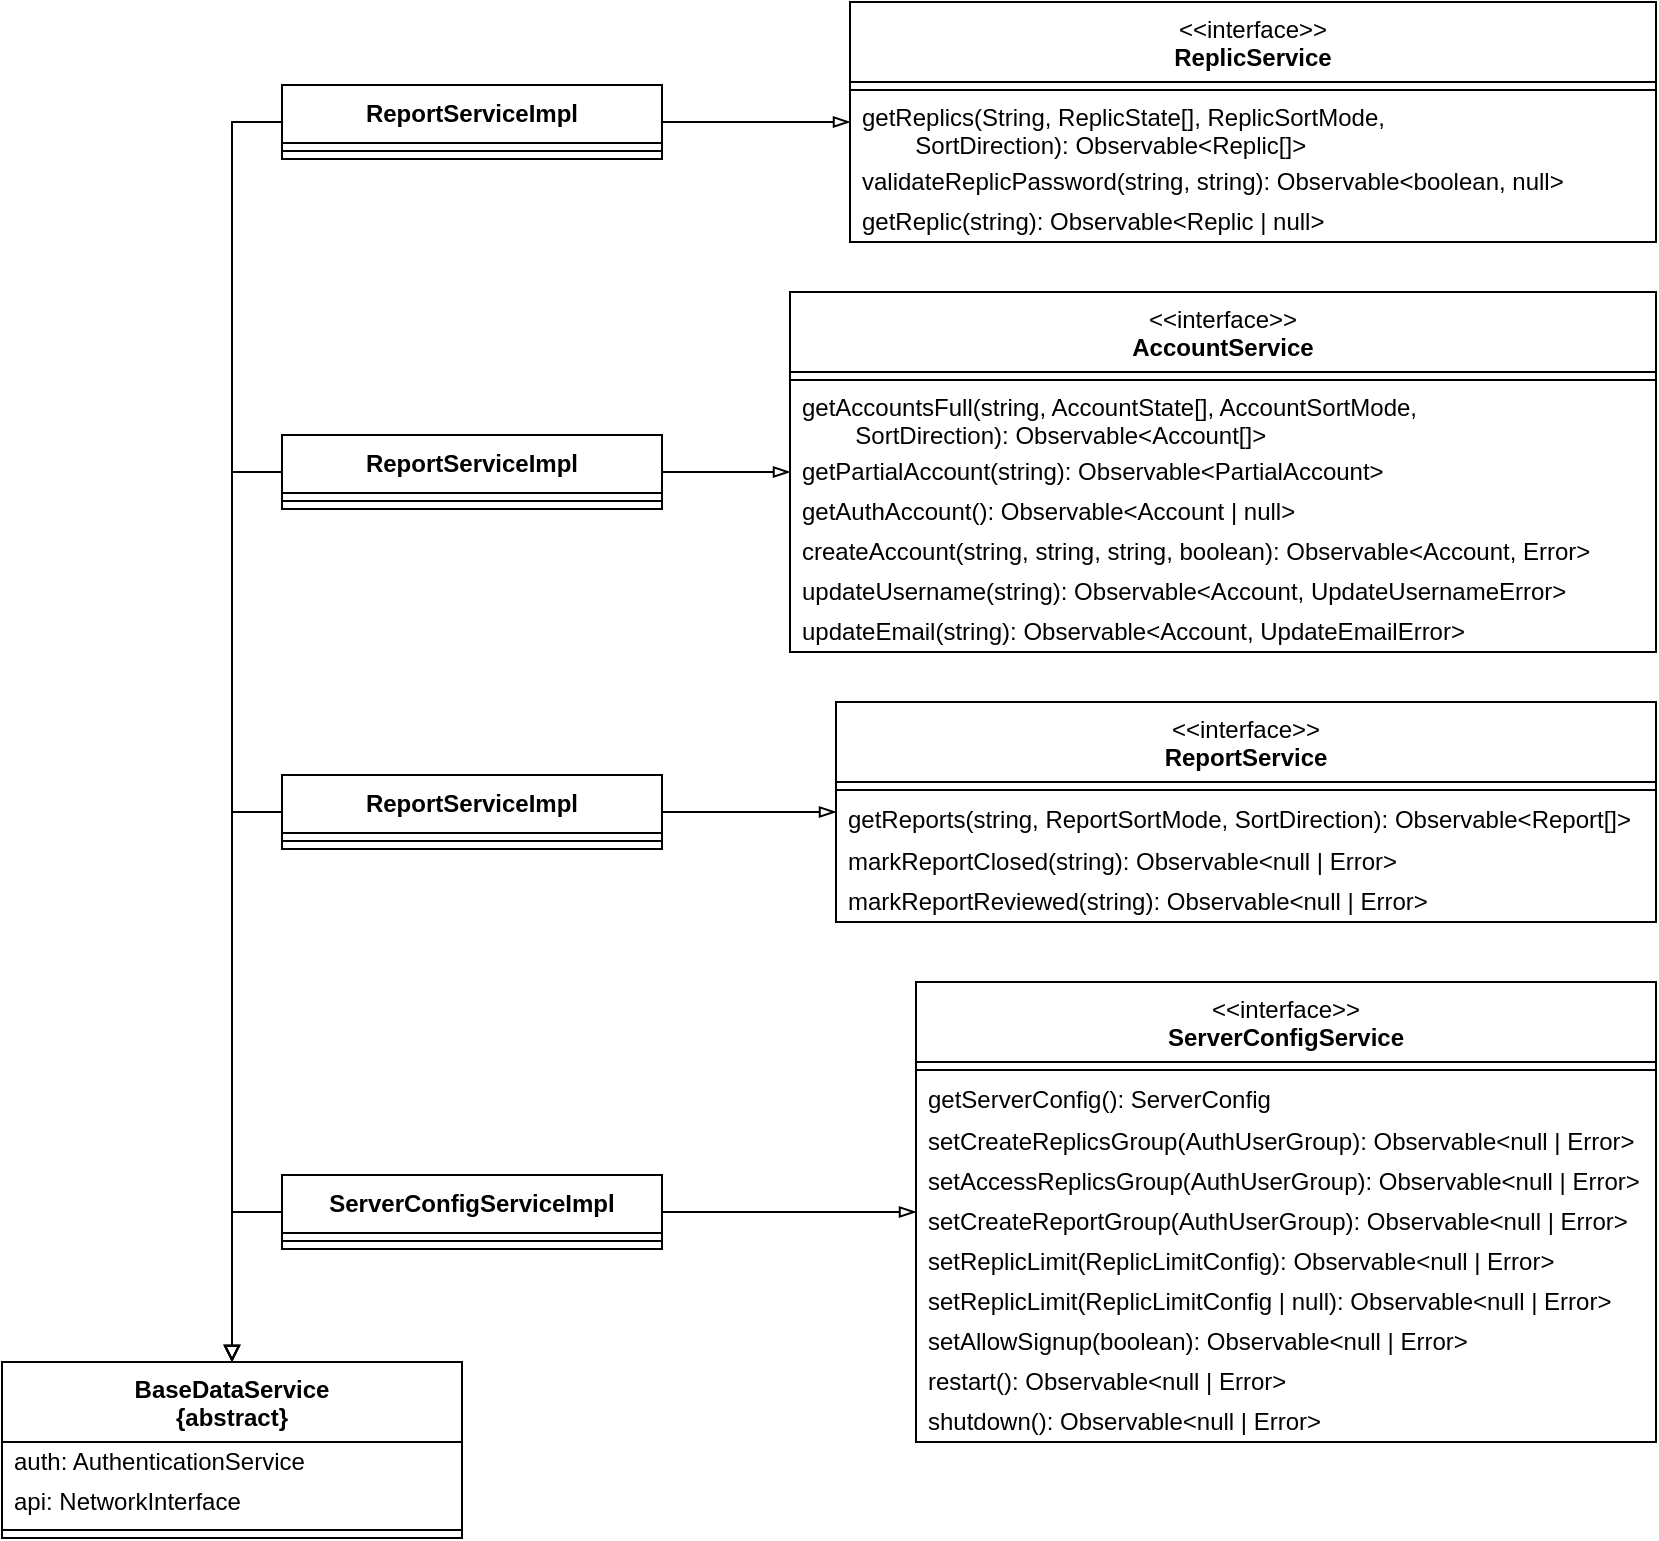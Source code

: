 <mxfile version="22.1.22" type="embed">
  <diagram name="Seite-1" id="tv3RCUC1lsHie5otSo7a">
    <mxGraphModel dx="872" dy="800" grid="1" gridSize="10" guides="1" tooltips="1" connect="1" arrows="1" fold="1" page="1" pageScale="1" pageWidth="827" pageHeight="1169" math="0" shadow="0">
      <root>
        <mxCell id="0" />
        <mxCell id="1" parent="0" />
        <mxCell id="R6EGx2aFgqs3BERjV3u7-110" value="&amp;lt;&amp;lt;interface&amp;gt;&amp;gt;&lt;br&gt;&lt;b&gt;ReplicService&lt;/b&gt;&lt;div&gt;&lt;br/&gt;&lt;/div&gt;" style="swimlane;fontStyle=0;align=center;verticalAlign=top;childLayout=stackLayout;horizontal=1;startSize=40;horizontalStack=0;resizeParent=1;resizeParentMax=0;resizeLast=0;collapsible=0;marginBottom=0;html=1;whiteSpace=wrap;" parent="1" vertex="1">
          <mxGeometry x="424" y="200" width="403" height="120" as="geometry" />
        </mxCell>
        <mxCell id="R6EGx2aFgqs3BERjV3u7-115" value="" style="line;strokeWidth=1;fillColor=none;align=left;verticalAlign=middle;spacingTop=-1;spacingLeft=3;spacingRight=3;rotatable=0;labelPosition=right;points=[];portConstraint=eastwest;" parent="R6EGx2aFgqs3BERjV3u7-110" vertex="1">
          <mxGeometry y="40" width="403" height="8" as="geometry" />
        </mxCell>
        <mxCell id="R6EGx2aFgqs3BERjV3u7-117" value="getReplics(String, ReplicState[], ReplicSortMode, &lt;br&gt;&lt;span style=&quot;white-space: pre;&quot;&gt;&#x9;&lt;/span&gt;SortDirection): Observable&amp;lt;Replic[]&amp;gt;" style="text;html=1;strokeColor=none;fillColor=none;align=left;verticalAlign=middle;spacingLeft=4;spacingRight=4;overflow=hidden;rotatable=0;points=[[0,0.5],[1,0.5]];portConstraint=eastwest;whiteSpace=wrap;" parent="R6EGx2aFgqs3BERjV3u7-110" vertex="1">
          <mxGeometry y="48" width="403" height="32" as="geometry" />
        </mxCell>
        <mxCell id="R6EGx2aFgqs3BERjV3u7-118" value="validateReplicPassword(string, string): Observable&amp;lt;boolean, null&amp;gt;" style="text;html=1;strokeColor=none;fillColor=none;align=left;verticalAlign=middle;spacingLeft=4;spacingRight=4;overflow=hidden;rotatable=0;points=[[0,0.5],[1,0.5]];portConstraint=eastwest;whiteSpace=wrap;" parent="R6EGx2aFgqs3BERjV3u7-110" vertex="1">
          <mxGeometry y="80" width="403" height="20" as="geometry" />
        </mxCell>
        <mxCell id="R6EGx2aFgqs3BERjV3u7-119" value="getReplic(string): Observable&amp;lt;Replic | null&amp;gt;" style="text;html=1;strokeColor=none;fillColor=none;align=left;verticalAlign=middle;spacingLeft=4;spacingRight=4;overflow=hidden;rotatable=0;points=[[0,0.5],[1,0.5]];portConstraint=eastwest;whiteSpace=wrap;" parent="R6EGx2aFgqs3BERjV3u7-110" vertex="1">
          <mxGeometry y="100" width="403" height="20" as="geometry" />
        </mxCell>
        <mxCell id="R6EGx2aFgqs3BERjV3u7-120" value="&lt;div&gt;&amp;lt;&amp;lt;interface&amp;gt;&amp;gt;&lt;/div&gt;&lt;div&gt;&lt;b&gt;AccountService&lt;/b&gt;&lt;/div&gt;&lt;div&gt;&lt;br&gt;&lt;/div&gt;" style="swimlane;fontStyle=0;align=center;verticalAlign=top;childLayout=stackLayout;horizontal=1;startSize=40;horizontalStack=0;resizeParent=1;resizeParentMax=0;resizeLast=0;collapsible=0;marginBottom=0;html=1;whiteSpace=wrap;" parent="1" vertex="1">
          <mxGeometry x="394" y="345" width="433" height="180" as="geometry" />
        </mxCell>
        <mxCell id="R6EGx2aFgqs3BERjV3u7-121" value="" style="line;strokeWidth=1;fillColor=none;align=left;verticalAlign=middle;spacingTop=-1;spacingLeft=3;spacingRight=3;rotatable=0;labelPosition=right;points=[];portConstraint=eastwest;" parent="R6EGx2aFgqs3BERjV3u7-120" vertex="1">
          <mxGeometry y="40" width="433" height="8" as="geometry" />
        </mxCell>
        <mxCell id="R6EGx2aFgqs3BERjV3u7-122" value="getAccountsFull(string, AccountState[], AccountSortMode, &lt;br&gt;&lt;span style=&quot;white-space: pre;&quot;&gt;&#x9;&lt;/span&gt;SortDirection): Observable&amp;lt;Account[]&amp;gt;" style="text;html=1;strokeColor=none;fillColor=none;align=left;verticalAlign=middle;spacingLeft=4;spacingRight=4;overflow=hidden;rotatable=0;points=[[0,0.5],[1,0.5]];portConstraint=eastwest;whiteSpace=wrap;" parent="R6EGx2aFgqs3BERjV3u7-120" vertex="1">
          <mxGeometry y="48" width="433" height="32" as="geometry" />
        </mxCell>
        <mxCell id="R6EGx2aFgqs3BERjV3u7-125" value="getPartialAccount(string): Observable&amp;lt;PartialAccount&amp;gt;" style="text;html=1;strokeColor=none;fillColor=none;align=left;verticalAlign=middle;spacingLeft=4;spacingRight=4;overflow=hidden;rotatable=0;points=[[0,0.5],[1,0.5]];portConstraint=eastwest;whiteSpace=wrap;" parent="R6EGx2aFgqs3BERjV3u7-120" vertex="1">
          <mxGeometry y="80" width="433" height="20" as="geometry" />
        </mxCell>
        <mxCell id="R6EGx2aFgqs3BERjV3u7-126" value="getAuthAccount(): Observable&amp;lt;Account | null&amp;gt;" style="text;html=1;strokeColor=none;fillColor=none;align=left;verticalAlign=middle;spacingLeft=4;spacingRight=4;overflow=hidden;rotatable=0;points=[[0,0.5],[1,0.5]];portConstraint=eastwest;whiteSpace=wrap;" parent="R6EGx2aFgqs3BERjV3u7-120" vertex="1">
          <mxGeometry y="100" width="433" height="20" as="geometry" />
        </mxCell>
        <mxCell id="R6EGx2aFgqs3BERjV3u7-145" value="createAccount(string, string, string, boolean): Observable&amp;lt;Account, Error&amp;gt;" style="text;html=1;strokeColor=none;fillColor=none;align=left;verticalAlign=middle;spacingLeft=4;spacingRight=4;overflow=hidden;rotatable=0;points=[[0,0.5],[1,0.5]];portConstraint=eastwest;whiteSpace=wrap;" parent="R6EGx2aFgqs3BERjV3u7-120" vertex="1">
          <mxGeometry y="120" width="433" height="20" as="geometry" />
        </mxCell>
        <mxCell id="R6EGx2aFgqs3BERjV3u7-146" value="updateUsername(string): Observable&amp;lt;Account, UpdateUsernameError&amp;gt;" style="text;html=1;strokeColor=none;fillColor=none;align=left;verticalAlign=middle;spacingLeft=4;spacingRight=4;overflow=hidden;rotatable=0;points=[[0,0.5],[1,0.5]];portConstraint=eastwest;whiteSpace=wrap;" parent="R6EGx2aFgqs3BERjV3u7-120" vertex="1">
          <mxGeometry y="140" width="433" height="20" as="geometry" />
        </mxCell>
        <mxCell id="R6EGx2aFgqs3BERjV3u7-160" value="updateEmail(string): Observable&amp;lt;Account, UpdateEmailError&amp;gt;" style="text;html=1;strokeColor=none;fillColor=none;align=left;verticalAlign=middle;spacingLeft=4;spacingRight=4;overflow=hidden;rotatable=0;points=[[0,0.5],[1,0.5]];portConstraint=eastwest;whiteSpace=wrap;" parent="R6EGx2aFgqs3BERjV3u7-120" vertex="1">
          <mxGeometry y="160" width="433" height="20" as="geometry" />
        </mxCell>
        <mxCell id="R6EGx2aFgqs3BERjV3u7-127" value="&lt;div&gt;&amp;lt;&amp;lt;interface&amp;gt;&amp;gt;&lt;/div&gt;&lt;div&gt;&lt;b&gt;ReportService&lt;/b&gt;&lt;/div&gt;&lt;div&gt;&lt;br&gt;&lt;/div&gt;" style="swimlane;fontStyle=0;align=center;verticalAlign=top;childLayout=stackLayout;horizontal=1;startSize=40;horizontalStack=0;resizeParent=1;resizeParentMax=0;resizeLast=0;collapsible=0;marginBottom=0;html=1;whiteSpace=wrap;" parent="1" vertex="1">
          <mxGeometry x="417" y="550" width="410" height="110" as="geometry" />
        </mxCell>
        <mxCell id="R6EGx2aFgqs3BERjV3u7-128" value="" style="line;strokeWidth=1;fillColor=none;align=left;verticalAlign=middle;spacingTop=-1;spacingLeft=3;spacingRight=3;rotatable=0;labelPosition=right;points=[];portConstraint=eastwest;" parent="R6EGx2aFgqs3BERjV3u7-127" vertex="1">
          <mxGeometry y="40" width="410" height="8" as="geometry" />
        </mxCell>
        <mxCell id="R6EGx2aFgqs3BERjV3u7-129" value="getReports(string, ReportSortMode, SortDirection): Observable&amp;lt;Report[]&amp;gt;" style="text;html=1;strokeColor=none;fillColor=none;align=left;verticalAlign=middle;spacingLeft=4;spacingRight=4;overflow=hidden;rotatable=0;points=[[0,0.5],[1,0.5]];portConstraint=eastwest;whiteSpace=wrap;" parent="R6EGx2aFgqs3BERjV3u7-127" vertex="1">
          <mxGeometry y="48" width="410" height="22" as="geometry" />
        </mxCell>
        <mxCell id="R6EGx2aFgqs3BERjV3u7-131" value="markReportClosed(string): Observable&amp;lt;null | Error&amp;gt;" style="text;html=1;strokeColor=none;fillColor=none;align=left;verticalAlign=middle;spacingLeft=4;spacingRight=4;overflow=hidden;rotatable=0;points=[[0,0.5],[1,0.5]];portConstraint=eastwest;whiteSpace=wrap;" parent="R6EGx2aFgqs3BERjV3u7-127" vertex="1">
          <mxGeometry y="70" width="410" height="20" as="geometry" />
        </mxCell>
        <mxCell id="R6EGx2aFgqs3BERjV3u7-132" value="markReportReviewed(string): Observable&amp;lt;null | Error&amp;gt;" style="text;html=1;strokeColor=none;fillColor=none;align=left;verticalAlign=middle;spacingLeft=4;spacingRight=4;overflow=hidden;rotatable=0;points=[[0,0.5],[1,0.5]];portConstraint=eastwest;whiteSpace=wrap;" parent="R6EGx2aFgqs3BERjV3u7-127" vertex="1">
          <mxGeometry y="90" width="410" height="20" as="geometry" />
        </mxCell>
        <mxCell id="R6EGx2aFgqs3BERjV3u7-133" value="&lt;div&gt;&amp;lt;&amp;lt;interface&amp;gt;&amp;gt;&lt;/div&gt;&lt;div&gt;&lt;b&gt;ServerConfigService&lt;/b&gt;&lt;/div&gt;&lt;div&gt;&lt;br&gt;&lt;/div&gt;" style="swimlane;fontStyle=0;align=center;verticalAlign=top;childLayout=stackLayout;horizontal=1;startSize=40;horizontalStack=0;resizeParent=1;resizeParentMax=0;resizeLast=0;collapsible=0;marginBottom=0;html=1;whiteSpace=wrap;" parent="1" vertex="1">
          <mxGeometry x="457" y="690" width="370" height="230" as="geometry" />
        </mxCell>
        <mxCell id="R6EGx2aFgqs3BERjV3u7-134" value="" style="line;strokeWidth=1;fillColor=none;align=left;verticalAlign=middle;spacingTop=-1;spacingLeft=3;spacingRight=3;rotatable=0;labelPosition=right;points=[];portConstraint=eastwest;" parent="R6EGx2aFgqs3BERjV3u7-133" vertex="1">
          <mxGeometry y="40" width="370" height="8" as="geometry" />
        </mxCell>
        <mxCell id="R6EGx2aFgqs3BERjV3u7-135" value="getServerConfig(): ServerConfig" style="text;html=1;strokeColor=none;fillColor=none;align=left;verticalAlign=middle;spacingLeft=4;spacingRight=4;overflow=hidden;rotatable=0;points=[[0,0.5],[1,0.5]];portConstraint=eastwest;whiteSpace=wrap;" parent="R6EGx2aFgqs3BERjV3u7-133" vertex="1">
          <mxGeometry y="48" width="370" height="22" as="geometry" />
        </mxCell>
        <mxCell id="R6EGx2aFgqs3BERjV3u7-136" value="setCreateReplicsGroup(AuthUserGroup): Observable&amp;lt;null | Error&amp;gt;" style="text;html=1;strokeColor=none;fillColor=none;align=left;verticalAlign=middle;spacingLeft=4;spacingRight=4;overflow=hidden;rotatable=0;points=[[0,0.5],[1,0.5]];portConstraint=eastwest;whiteSpace=wrap;" parent="R6EGx2aFgqs3BERjV3u7-133" vertex="1">
          <mxGeometry y="70" width="370" height="20" as="geometry" />
        </mxCell>
        <mxCell id="R6EGx2aFgqs3BERjV3u7-137" value="setAccessReplicsGroup(AuthUserGroup): Observable&amp;lt;null | Error&amp;gt;" style="text;html=1;strokeColor=none;fillColor=none;align=left;verticalAlign=middle;spacingLeft=4;spacingRight=4;overflow=hidden;rotatable=0;points=[[0,0.5],[1,0.5]];portConstraint=eastwest;whiteSpace=wrap;" parent="R6EGx2aFgqs3BERjV3u7-133" vertex="1">
          <mxGeometry y="90" width="370" height="20" as="geometry" />
        </mxCell>
        <mxCell id="R6EGx2aFgqs3BERjV3u7-138" value="setCreateReportGroup(AuthUserGroup): Observable&amp;lt;null | Error&amp;gt;" style="text;html=1;strokeColor=none;fillColor=none;align=left;verticalAlign=middle;spacingLeft=4;spacingRight=4;overflow=hidden;rotatable=0;points=[[0,0.5],[1,0.5]];portConstraint=eastwest;whiteSpace=wrap;" parent="R6EGx2aFgqs3BERjV3u7-133" vertex="1">
          <mxGeometry y="110" width="370" height="20" as="geometry" />
        </mxCell>
        <mxCell id="R6EGx2aFgqs3BERjV3u7-139" value="setReplicLimit(ReplicLimitConfig): Observable&amp;lt;null | Error&amp;gt;" style="text;html=1;strokeColor=none;fillColor=none;align=left;verticalAlign=middle;spacingLeft=4;spacingRight=4;overflow=hidden;rotatable=0;points=[[0,0.5],[1,0.5]];portConstraint=eastwest;whiteSpace=wrap;" parent="R6EGx2aFgqs3BERjV3u7-133" vertex="1">
          <mxGeometry y="130" width="370" height="20" as="geometry" />
        </mxCell>
        <mxCell id="R6EGx2aFgqs3BERjV3u7-140" value="&lt;div&gt;setReplicLimit(ReplicLimitConfig | null): Observable&amp;lt;null | Error&amp;gt;&lt;/div&gt;" style="text;html=1;strokeColor=none;fillColor=none;align=left;verticalAlign=middle;spacingLeft=4;spacingRight=4;overflow=hidden;rotatable=0;points=[[0,0.5],[1,0.5]];portConstraint=eastwest;whiteSpace=wrap;" parent="R6EGx2aFgqs3BERjV3u7-133" vertex="1">
          <mxGeometry y="150" width="370" height="20" as="geometry" />
        </mxCell>
        <mxCell id="R6EGx2aFgqs3BERjV3u7-142" value="setAllowSignup(boolean): Observable&amp;lt;null | Error&amp;gt;" style="text;html=1;strokeColor=none;fillColor=none;align=left;verticalAlign=middle;spacingLeft=4;spacingRight=4;overflow=hidden;rotatable=0;points=[[0,0.5],[1,0.5]];portConstraint=eastwest;whiteSpace=wrap;" parent="R6EGx2aFgqs3BERjV3u7-133" vertex="1">
          <mxGeometry y="170" width="370" height="20" as="geometry" />
        </mxCell>
        <mxCell id="R6EGx2aFgqs3BERjV3u7-143" value="restart(): Observable&amp;lt;null | Error&amp;gt;" style="text;html=1;strokeColor=none;fillColor=none;align=left;verticalAlign=middle;spacingLeft=4;spacingRight=4;overflow=hidden;rotatable=0;points=[[0,0.5],[1,0.5]];portConstraint=eastwest;whiteSpace=wrap;" parent="R6EGx2aFgqs3BERjV3u7-133" vertex="1">
          <mxGeometry y="190" width="370" height="20" as="geometry" />
        </mxCell>
        <mxCell id="R6EGx2aFgqs3BERjV3u7-144" value="shutdown(): Observable&amp;lt;null | Error&amp;gt;" style="text;html=1;strokeColor=none;fillColor=none;align=left;verticalAlign=middle;spacingLeft=4;spacingRight=4;overflow=hidden;rotatable=0;points=[[0,0.5],[1,0.5]];portConstraint=eastwest;whiteSpace=wrap;" parent="R6EGx2aFgqs3BERjV3u7-133" vertex="1">
          <mxGeometry y="210" width="370" height="20" as="geometry" />
        </mxCell>
        <mxCell id="2" value="&lt;div&gt;&lt;b&gt;BaseDataService&lt;/b&gt;&lt;/div&gt;&lt;div&gt;&lt;b&gt;{abstract}&lt;/b&gt;&lt;/div&gt;" style="swimlane;fontStyle=0;align=center;verticalAlign=top;childLayout=stackLayout;horizontal=1;startSize=40;horizontalStack=0;resizeParent=1;resizeParentMax=0;resizeLast=0;collapsible=0;marginBottom=0;html=1;whiteSpace=wrap;" parent="1" vertex="1">
          <mxGeometry y="880" width="230" height="88" as="geometry" />
        </mxCell>
        <mxCell id="6" value="auth: AuthenticationService" style="text;html=1;strokeColor=none;fillColor=none;align=left;verticalAlign=middle;spacingLeft=4;spacingRight=4;overflow=hidden;rotatable=0;points=[[0,0.5],[1,0.5]];portConstraint=eastwest;whiteSpace=wrap;" parent="2" vertex="1">
          <mxGeometry y="40" width="230" height="20" as="geometry" />
        </mxCell>
        <mxCell id="10" value="api: NetworkInterface" style="text;html=1;strokeColor=none;fillColor=none;align=left;verticalAlign=middle;spacingLeft=4;spacingRight=4;overflow=hidden;rotatable=0;points=[[0,0.5],[1,0.5]];portConstraint=eastwest;whiteSpace=wrap;" vertex="1" parent="2">
          <mxGeometry y="60" width="230" height="20" as="geometry" />
        </mxCell>
        <mxCell id="3" value="" style="line;strokeWidth=1;fillColor=none;align=left;verticalAlign=middle;spacingTop=-1;spacingLeft=3;spacingRight=3;rotatable=0;labelPosition=right;points=[];portConstraint=eastwest;" parent="2" vertex="1">
          <mxGeometry y="80" width="230" height="8" as="geometry" />
        </mxCell>
        <mxCell id="11" style="edgeStyle=orthogonalEdgeStyle;rounded=0;orthogonalLoop=1;jettySize=auto;html=1;endArrow=blockThin;endFill=0;" edge="1" parent="1" source="7" target="R6EGx2aFgqs3BERjV3u7-133">
          <mxGeometry relative="1" as="geometry" />
        </mxCell>
        <mxCell id="21" style="edgeStyle=orthogonalEdgeStyle;rounded=0;orthogonalLoop=1;jettySize=auto;html=1;endArrow=block;endFill=0;" edge="1" parent="1" source="7" target="2">
          <mxGeometry relative="1" as="geometry">
            <Array as="points">
              <mxPoint x="115" y="805" />
            </Array>
          </mxGeometry>
        </mxCell>
        <mxCell id="7" value="&lt;div&gt;&lt;b&gt;ServerConfigServiceImpl&lt;/b&gt;&lt;/div&gt;" style="swimlane;fontStyle=0;align=center;verticalAlign=top;childLayout=stackLayout;horizontal=1;startSize=29;horizontalStack=0;resizeParent=1;resizeParentMax=0;resizeLast=0;collapsible=0;marginBottom=0;html=1;whiteSpace=wrap;" vertex="1" parent="1">
          <mxGeometry x="140" y="786.5" width="190" height="37" as="geometry" />
        </mxCell>
        <mxCell id="9" value="" style="line;strokeWidth=1;fillColor=none;align=left;verticalAlign=middle;spacingTop=-1;spacingLeft=3;spacingRight=3;rotatable=0;labelPosition=right;points=[];portConstraint=eastwest;" vertex="1" parent="7">
          <mxGeometry y="29" width="190" height="8" as="geometry" />
        </mxCell>
        <mxCell id="14" style="edgeStyle=orthogonalEdgeStyle;rounded=0;orthogonalLoop=1;jettySize=auto;html=1;endArrow=blockThin;endFill=0;" edge="1" parent="1" source="12" target="R6EGx2aFgqs3BERjV3u7-127">
          <mxGeometry relative="1" as="geometry" />
        </mxCell>
        <mxCell id="22" style="edgeStyle=orthogonalEdgeStyle;rounded=0;orthogonalLoop=1;jettySize=auto;html=1;endArrow=block;endFill=0;" edge="1" parent="1" source="12" target="2">
          <mxGeometry relative="1" as="geometry">
            <Array as="points">
              <mxPoint x="115" y="605" />
            </Array>
          </mxGeometry>
        </mxCell>
        <mxCell id="12" value="&lt;div&gt;&lt;b&gt;ReportServiceImpl&lt;/b&gt;&lt;/div&gt;" style="swimlane;fontStyle=0;align=center;verticalAlign=top;childLayout=stackLayout;horizontal=1;startSize=29;horizontalStack=0;resizeParent=1;resizeParentMax=0;resizeLast=0;collapsible=0;marginBottom=0;html=1;whiteSpace=wrap;" vertex="1" parent="1">
          <mxGeometry x="140" y="586.5" width="190" height="37" as="geometry" />
        </mxCell>
        <mxCell id="13" value="" style="line;strokeWidth=1;fillColor=none;align=left;verticalAlign=middle;spacingTop=-1;spacingLeft=3;spacingRight=3;rotatable=0;labelPosition=right;points=[];portConstraint=eastwest;" vertex="1" parent="12">
          <mxGeometry y="29" width="190" height="8" as="geometry" />
        </mxCell>
        <mxCell id="17" style="edgeStyle=orthogonalEdgeStyle;rounded=0;orthogonalLoop=1;jettySize=auto;html=1;endArrow=blockThin;endFill=0;" edge="1" parent="1" source="15" target="R6EGx2aFgqs3BERjV3u7-120">
          <mxGeometry relative="1" as="geometry" />
        </mxCell>
        <mxCell id="23" style="edgeStyle=orthogonalEdgeStyle;rounded=0;orthogonalLoop=1;jettySize=auto;html=1;endArrow=block;endFill=0;" edge="1" parent="1" source="15" target="2">
          <mxGeometry relative="1" as="geometry">
            <Array as="points">
              <mxPoint x="115" y="435" />
            </Array>
          </mxGeometry>
        </mxCell>
        <mxCell id="15" value="&lt;div&gt;&lt;b&gt;ReportServiceImpl&lt;/b&gt;&lt;/div&gt;" style="swimlane;fontStyle=0;align=center;verticalAlign=top;childLayout=stackLayout;horizontal=1;startSize=29;horizontalStack=0;resizeParent=1;resizeParentMax=0;resizeLast=0;collapsible=0;marginBottom=0;html=1;whiteSpace=wrap;" vertex="1" parent="1">
          <mxGeometry x="140" y="416.5" width="190" height="37" as="geometry" />
        </mxCell>
        <mxCell id="16" value="" style="line;strokeWidth=1;fillColor=none;align=left;verticalAlign=middle;spacingTop=-1;spacingLeft=3;spacingRight=3;rotatable=0;labelPosition=right;points=[];portConstraint=eastwest;" vertex="1" parent="15">
          <mxGeometry y="29" width="190" height="8" as="geometry" />
        </mxCell>
        <mxCell id="20" style="edgeStyle=orthogonalEdgeStyle;rounded=0;orthogonalLoop=1;jettySize=auto;html=1;endArrow=blockThin;endFill=0;" edge="1" parent="1" source="18" target="R6EGx2aFgqs3BERjV3u7-110">
          <mxGeometry relative="1" as="geometry" />
        </mxCell>
        <mxCell id="24" style="edgeStyle=orthogonalEdgeStyle;rounded=0;orthogonalLoop=1;jettySize=auto;html=1;endArrow=block;endFill=0;" edge="1" parent="1" source="18" target="2">
          <mxGeometry relative="1" as="geometry">
            <Array as="points">
              <mxPoint x="115" y="260" />
            </Array>
          </mxGeometry>
        </mxCell>
        <mxCell id="18" value="&lt;div&gt;&lt;b&gt;ReportServiceImpl&lt;/b&gt;&lt;/div&gt;" style="swimlane;fontStyle=0;align=center;verticalAlign=top;childLayout=stackLayout;horizontal=1;startSize=29;horizontalStack=0;resizeParent=1;resizeParentMax=0;resizeLast=0;collapsible=0;marginBottom=0;html=1;whiteSpace=wrap;" vertex="1" parent="1">
          <mxGeometry x="140" y="241.5" width="190" height="37" as="geometry" />
        </mxCell>
        <mxCell id="19" value="" style="line;strokeWidth=1;fillColor=none;align=left;verticalAlign=middle;spacingTop=-1;spacingLeft=3;spacingRight=3;rotatable=0;labelPosition=right;points=[];portConstraint=eastwest;" vertex="1" parent="18">
          <mxGeometry y="29" width="190" height="8" as="geometry" />
        </mxCell>
      </root>
    </mxGraphModel>
  </diagram>
</mxfile>
